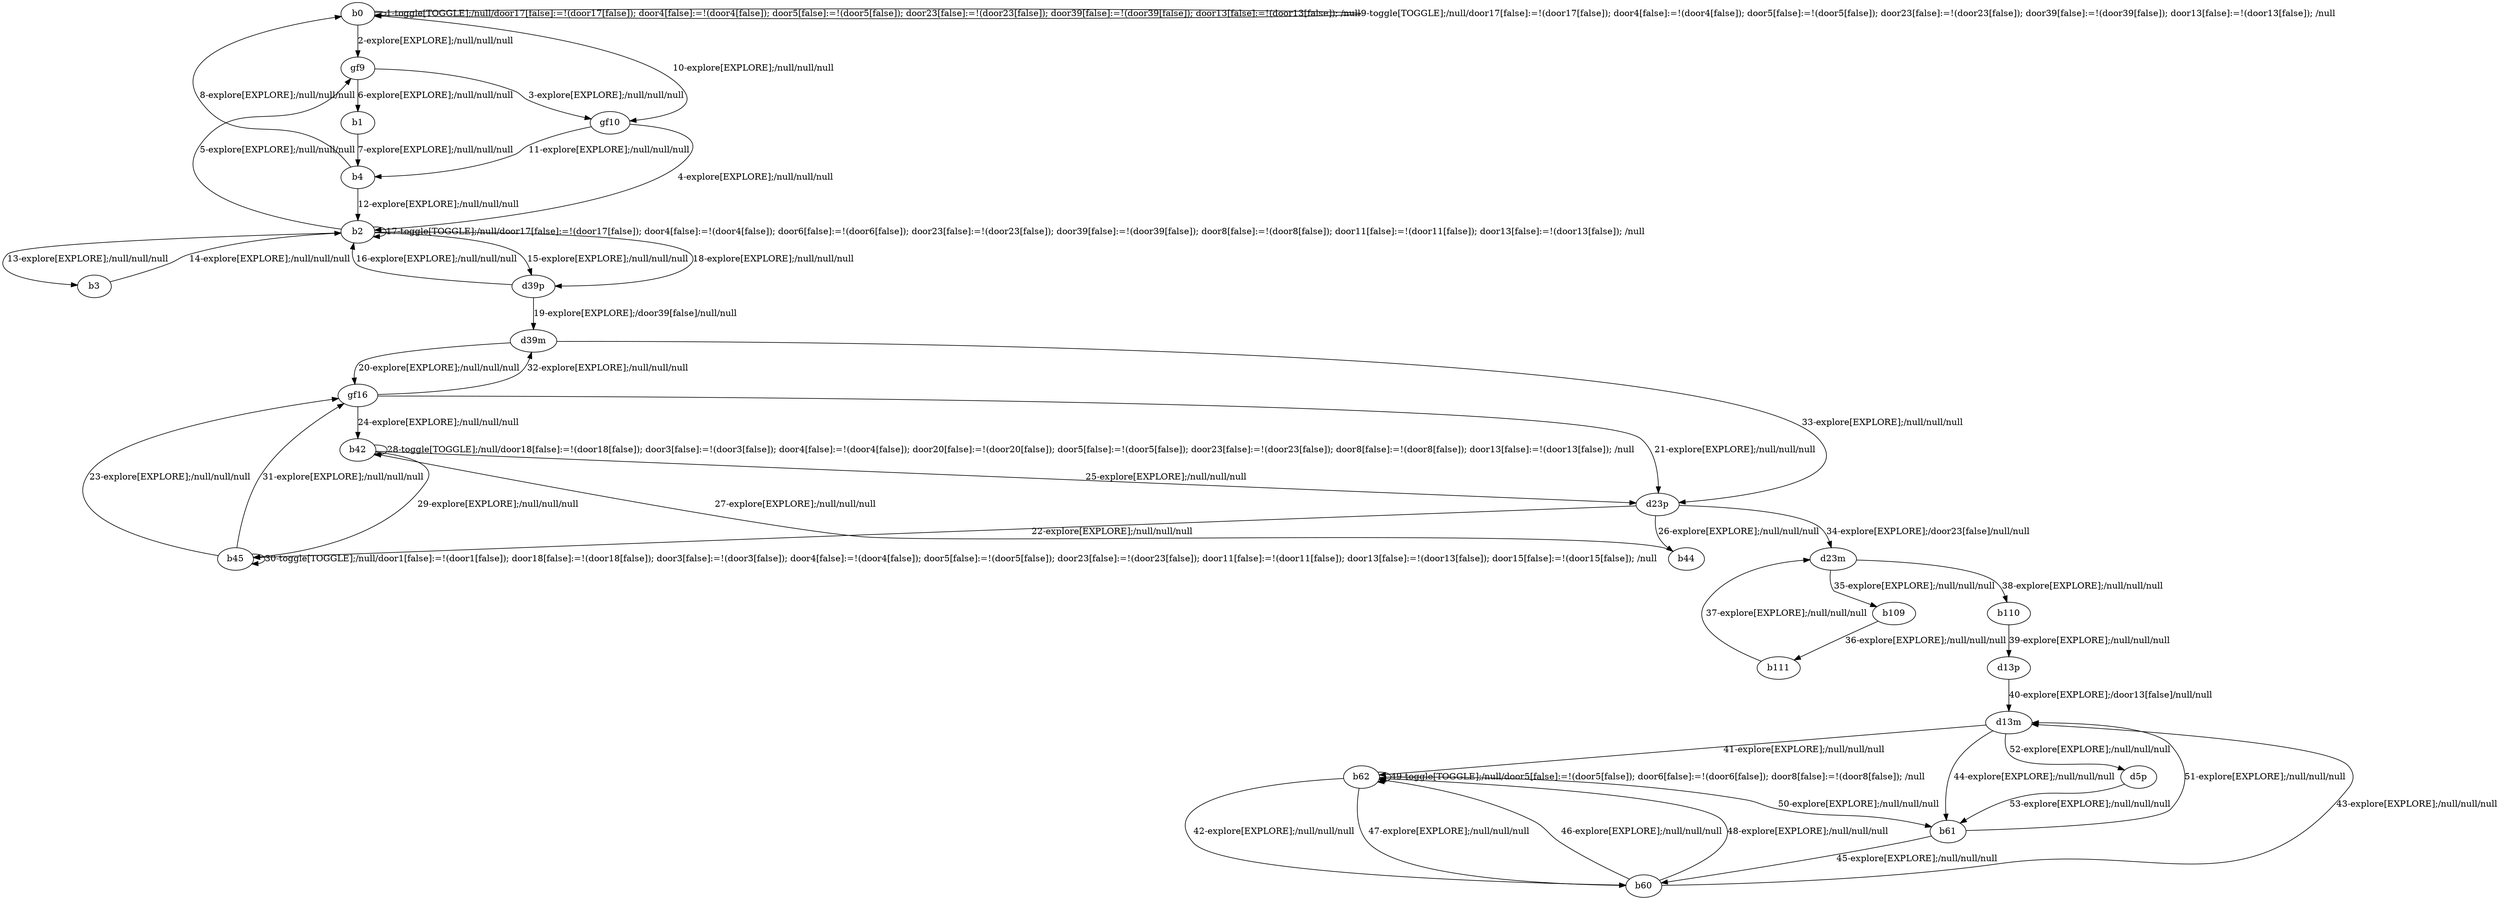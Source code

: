 # Total number of goals covered by this test: 7
# b109 --> b111
# d23m --> b110
# d13m --> b62
# b62 --> b61
# b62 --> b60
# b62 --> b62
# b60 --> b62

digraph g {
"b0" -> "b0" [label = "1-toggle[TOGGLE];/null/door17[false]:=!(door17[false]); door4[false]:=!(door4[false]); door5[false]:=!(door5[false]); door23[false]:=!(door23[false]); door39[false]:=!(door39[false]); door13[false]:=!(door13[false]); /null"];
"b0" -> "gf9" [label = "2-explore[EXPLORE];/null/null/null"];
"gf9" -> "gf10" [label = "3-explore[EXPLORE];/null/null/null"];
"gf10" -> "b2" [label = "4-explore[EXPLORE];/null/null/null"];
"b2" -> "gf9" [label = "5-explore[EXPLORE];/null/null/null"];
"gf9" -> "b1" [label = "6-explore[EXPLORE];/null/null/null"];
"b1" -> "b4" [label = "7-explore[EXPLORE];/null/null/null"];
"b4" -> "b0" [label = "8-explore[EXPLORE];/null/null/null"];
"b0" -> "b0" [label = "9-toggle[TOGGLE];/null/door17[false]:=!(door17[false]); door4[false]:=!(door4[false]); door5[false]:=!(door5[false]); door23[false]:=!(door23[false]); door39[false]:=!(door39[false]); door13[false]:=!(door13[false]); /null"];
"b0" -> "gf10" [label = "10-explore[EXPLORE];/null/null/null"];
"gf10" -> "b4" [label = "11-explore[EXPLORE];/null/null/null"];
"b4" -> "b2" [label = "12-explore[EXPLORE];/null/null/null"];
"b2" -> "b3" [label = "13-explore[EXPLORE];/null/null/null"];
"b3" -> "b2" [label = "14-explore[EXPLORE];/null/null/null"];
"b2" -> "d39p" [label = "15-explore[EXPLORE];/null/null/null"];
"d39p" -> "b2" [label = "16-explore[EXPLORE];/null/null/null"];
"b2" -> "b2" [label = "17-toggle[TOGGLE];/null/door17[false]:=!(door17[false]); door4[false]:=!(door4[false]); door6[false]:=!(door6[false]); door23[false]:=!(door23[false]); door39[false]:=!(door39[false]); door8[false]:=!(door8[false]); door11[false]:=!(door11[false]); door13[false]:=!(door13[false]); /null"];
"b2" -> "d39p" [label = "18-explore[EXPLORE];/null/null/null"];
"d39p" -> "d39m" [label = "19-explore[EXPLORE];/door39[false]/null/null"];
"d39m" -> "gf16" [label = "20-explore[EXPLORE];/null/null/null"];
"gf16" -> "d23p" [label = "21-explore[EXPLORE];/null/null/null"];
"d23p" -> "b45" [label = "22-explore[EXPLORE];/null/null/null"];
"b45" -> "gf16" [label = "23-explore[EXPLORE];/null/null/null"];
"gf16" -> "b42" [label = "24-explore[EXPLORE];/null/null/null"];
"b42" -> "d23p" [label = "25-explore[EXPLORE];/null/null/null"];
"d23p" -> "b44" [label = "26-explore[EXPLORE];/null/null/null"];
"b44" -> "b42" [label = "27-explore[EXPLORE];/null/null/null"];
"b42" -> "b42" [label = "28-toggle[TOGGLE];/null/door18[false]:=!(door18[false]); door3[false]:=!(door3[false]); door4[false]:=!(door4[false]); door20[false]:=!(door20[false]); door5[false]:=!(door5[false]); door23[false]:=!(door23[false]); door8[false]:=!(door8[false]); door13[false]:=!(door13[false]); /null"];
"b42" -> "b45" [label = "29-explore[EXPLORE];/null/null/null"];
"b45" -> "b45" [label = "30-toggle[TOGGLE];/null/door1[false]:=!(door1[false]); door18[false]:=!(door18[false]); door3[false]:=!(door3[false]); door4[false]:=!(door4[false]); door5[false]:=!(door5[false]); door23[false]:=!(door23[false]); door11[false]:=!(door11[false]); door13[false]:=!(door13[false]); door15[false]:=!(door15[false]); /null"];
"b45" -> "gf16" [label = "31-explore[EXPLORE];/null/null/null"];
"gf16" -> "d39m" [label = "32-explore[EXPLORE];/null/null/null"];
"d39m" -> "d23p" [label = "33-explore[EXPLORE];/null/null/null"];
"d23p" -> "d23m" [label = "34-explore[EXPLORE];/door23[false]/null/null"];
"d23m" -> "b109" [label = "35-explore[EXPLORE];/null/null/null"];
"b109" -> "b111" [label = "36-explore[EXPLORE];/null/null/null"];
"b111" -> "d23m" [label = "37-explore[EXPLORE];/null/null/null"];
"d23m" -> "b110" [label = "38-explore[EXPLORE];/null/null/null"];
"b110" -> "d13p" [label = "39-explore[EXPLORE];/null/null/null"];
"d13p" -> "d13m" [label = "40-explore[EXPLORE];/door13[false]/null/null"];
"d13m" -> "b62" [label = "41-explore[EXPLORE];/null/null/null"];
"b62" -> "b60" [label = "42-explore[EXPLORE];/null/null/null"];
"b60" -> "d13m" [label = "43-explore[EXPLORE];/null/null/null"];
"d13m" -> "b61" [label = "44-explore[EXPLORE];/null/null/null"];
"b61" -> "b60" [label = "45-explore[EXPLORE];/null/null/null"];
"b60" -> "b62" [label = "46-explore[EXPLORE];/null/null/null"];
"b62" -> "b60" [label = "47-explore[EXPLORE];/null/null/null"];
"b60" -> "b62" [label = "48-explore[EXPLORE];/null/null/null"];
"b62" -> "b62" [label = "49-toggle[TOGGLE];/null/door5[false]:=!(door5[false]); door6[false]:=!(door6[false]); door8[false]:=!(door8[false]); /null"];
"b62" -> "b61" [label = "50-explore[EXPLORE];/null/null/null"];
"b61" -> "d13m" [label = "51-explore[EXPLORE];/null/null/null"];
"d13m" -> "d5p" [label = "52-explore[EXPLORE];/null/null/null"];
"d5p" -> "b61" [label = "53-explore[EXPLORE];/null/null/null"];
}